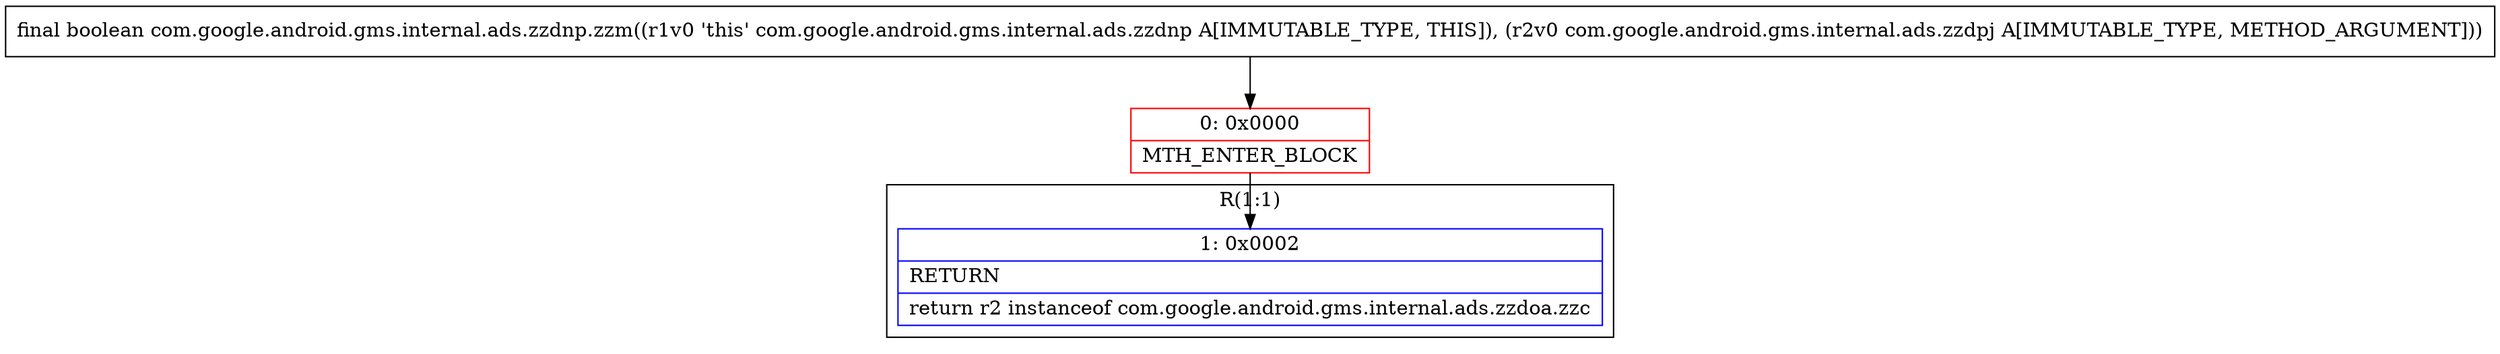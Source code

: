 digraph "CFG forcom.google.android.gms.internal.ads.zzdnp.zzm(Lcom\/google\/android\/gms\/internal\/ads\/zzdpj;)Z" {
subgraph cluster_Region_1791205432 {
label = "R(1:1)";
node [shape=record,color=blue];
Node_1 [shape=record,label="{1\:\ 0x0002|RETURN\l|return r2 instanceof com.google.android.gms.internal.ads.zzdoa.zzc\l}"];
}
Node_0 [shape=record,color=red,label="{0\:\ 0x0000|MTH_ENTER_BLOCK\l}"];
MethodNode[shape=record,label="{final boolean com.google.android.gms.internal.ads.zzdnp.zzm((r1v0 'this' com.google.android.gms.internal.ads.zzdnp A[IMMUTABLE_TYPE, THIS]), (r2v0 com.google.android.gms.internal.ads.zzdpj A[IMMUTABLE_TYPE, METHOD_ARGUMENT])) }"];
MethodNode -> Node_0;
Node_0 -> Node_1;
}

